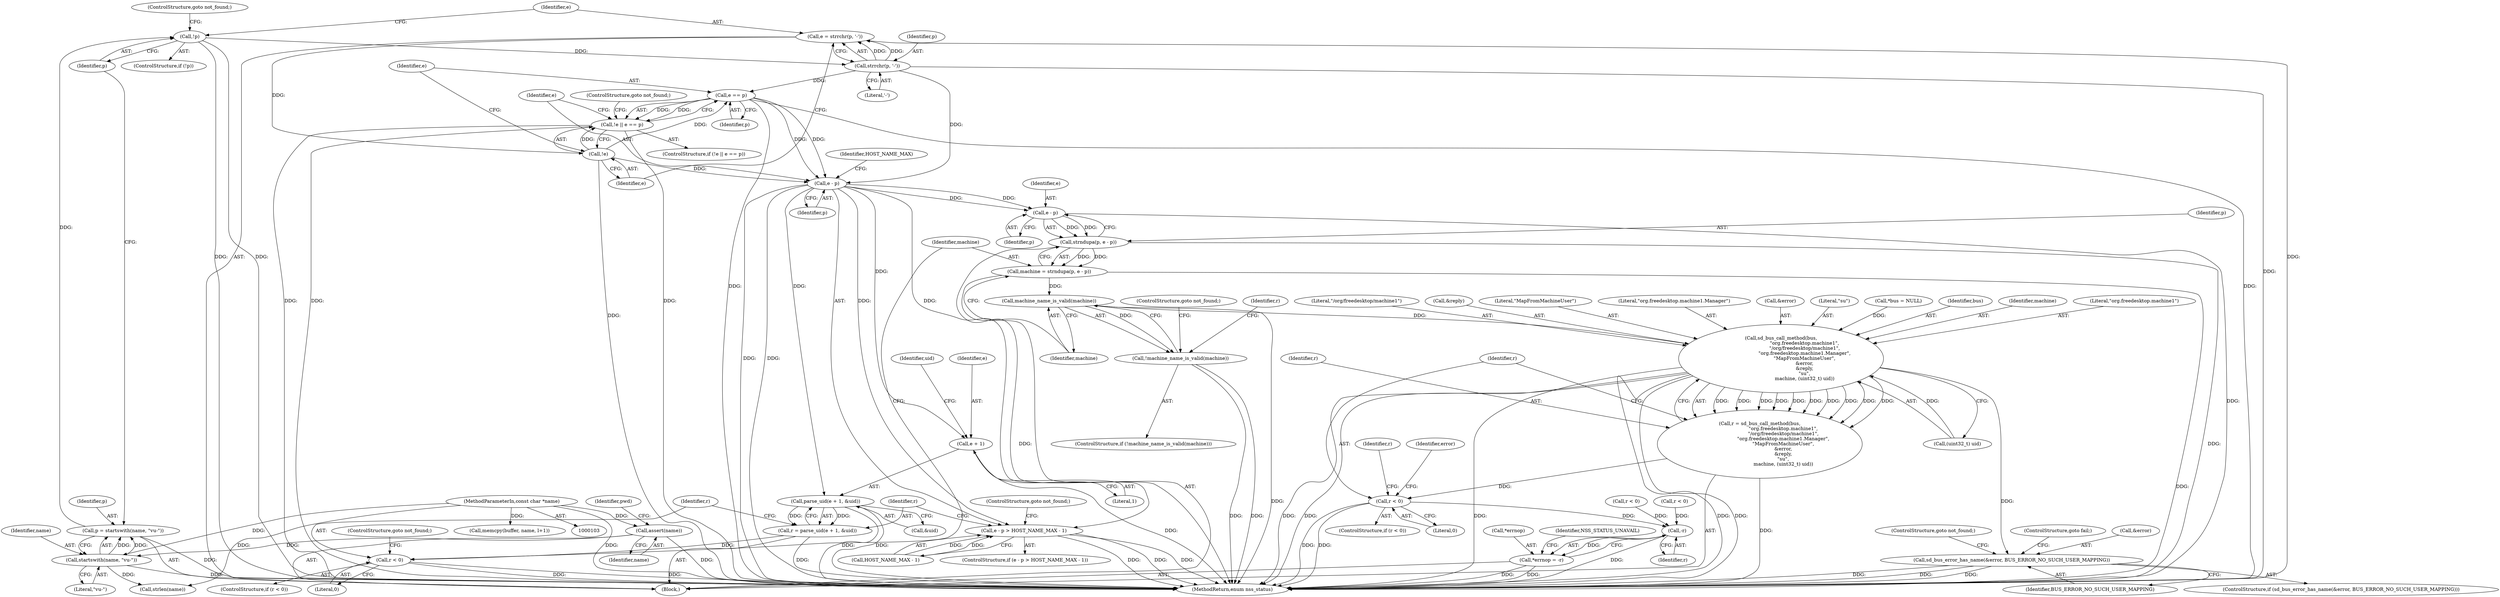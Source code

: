 digraph "0_systemd_cb31827d62066a04b02111df3052949fda4b6888_0@API" {
"1000142" [label="(Call,e = strrchr(p, '-'))"];
"1000144" [label="(Call,strrchr(p, '-'))"];
"1000139" [label="(Call,!p)"];
"1000133" [label="(Call,p = startswith(name, \"vu-\"))"];
"1000135" [label="(Call,startswith(name, \"vu-\"))"];
"1000129" [label="(Call,assert(name))"];
"1000104" [label="(MethodParameterIn,const char *name)"];
"1000149" [label="(Call,!e)"];
"1000148" [label="(Call,!e || e == p)"];
"1000151" [label="(Call,e == p)"];
"1000157" [label="(Call,e - p)"];
"1000156" [label="(Call,e - p > HOST_NAME_MAX - 1)"];
"1000166" [label="(Call,parse_uid(e + 1, &uid))"];
"1000164" [label="(Call,r = parse_uid(e + 1, &uid))"];
"1000173" [label="(Call,r < 0)"];
"1000167" [label="(Call,e + 1)"];
"1000181" [label="(Call,e - p)"];
"1000179" [label="(Call,strndupa(p, e - p))"];
"1000177" [label="(Call,machine = strndupa(p, e - p))"];
"1000186" [label="(Call,machine_name_is_valid(machine))"];
"1000185" [label="(Call,!machine_name_is_valid(machine))"];
"1000201" [label="(Call,sd_bus_call_method(bus,\n                               \"org.freedesktop.machine1\",\n                               \"/org/freedesktop/machine1\",\n                               \"org.freedesktop.machine1.Manager\",\n                               \"MapFromMachineUser\",\n                               &error,\n                               &reply,\n                               \"su\",\n                               machine, (uint32_t) uid))"];
"1000199" [label="(Call,r = sd_bus_call_method(bus,\n                               \"org.freedesktop.machine1\",\n                               \"/org/freedesktop/machine1\",\n                               \"org.freedesktop.machine1.Manager\",\n                               \"MapFromMachineUser\",\n                               &error,\n                               &reply,\n                               \"su\",\n                               machine, (uint32_t) uid))"];
"1000217" [label="(Call,r < 0)"];
"1000321" [label="(Call,-r)"];
"1000318" [label="(Call,*errnop = -r)"];
"1000222" [label="(Call,sd_bus_error_has_name(&error, BUS_ERROR_NO_SUCH_USER_MAPPING))"];
"1000227" [label="(ControlStructure,goto fail;)"];
"1000171" [label="(Identifier,uid)"];
"1000141" [label="(ControlStructure,goto not_found;)"];
"1000160" [label="(Call,HOST_NAME_MAX - 1)"];
"1000202" [label="(Identifier,bus)"];
"1000129" [label="(Call,assert(name))"];
"1000156" [label="(Call,e - p > HOST_NAME_MAX - 1)"];
"1000324" [label="(Identifier,NSS_STATUS_UNAVAIL)"];
"1000184" [label="(ControlStructure,if (!machine_name_is_valid(machine)))"];
"1000165" [label="(Identifier,r)"];
"1000152" [label="(Identifier,e)"];
"1000212" [label="(Identifier,machine)"];
"1000157" [label="(Call,e - p)"];
"1000218" [label="(Identifier,r)"];
"1000223" [label="(Call,&error)"];
"1000139" [label="(Call,!p)"];
"1000242" [label="(Call,strlen(name))"];
"1000159" [label="(Identifier,p)"];
"1000186" [label="(Call,machine_name_is_valid(machine))"];
"1000188" [label="(ControlStructure,goto not_found;)"];
"1000221" [label="(ControlStructure,if (sd_bus_error_has_name(&error, BUS_ERROR_NO_SUCH_USER_MAPPING)))"];
"1000187" [label="(Identifier,machine)"];
"1000200" [label="(Identifier,r)"];
"1000183" [label="(Identifier,p)"];
"1000138" [label="(ControlStructure,if (!p))"];
"1000225" [label="(Identifier,BUS_ERROR_NO_SUCH_USER_MAPPING)"];
"1000321" [label="(Call,-r)"];
"1000140" [label="(Identifier,p)"];
"1000154" [label="(ControlStructure,goto not_found;)"];
"1000172" [label="(ControlStructure,if (r < 0))"];
"1000203" [label="(Literal,\"org.freedesktop.machine1\")"];
"1000168" [label="(Identifier,e)"];
"1000181" [label="(Call,e - p)"];
"1000217" [label="(Call,r < 0)"];
"1000174" [label="(Identifier,r)"];
"1000204" [label="(Literal,\"/org/freedesktop/machine1\")"];
"1000137" [label="(Literal,\"vu-\")"];
"1000318" [label="(Call,*errnop = -r)"];
"1000176" [label="(ControlStructure,goto not_found;)"];
"1000147" [label="(ControlStructure,if (!e || e == p))"];
"1000146" [label="(Literal,'-')"];
"1000213" [label="(Call,(uint32_t) uid)"];
"1000224" [label="(Identifier,error)"];
"1000175" [label="(Literal,0)"];
"1000178" [label="(Identifier,machine)"];
"1000170" [label="(Call,&uid)"];
"1000161" [label="(Identifier,HOST_NAME_MAX)"];
"1000143" [label="(Identifier,e)"];
"1000166" [label="(Call,parse_uid(e + 1, &uid))"];
"1000173" [label="(Call,r < 0)"];
"1000222" [label="(Call,sd_bus_error_has_name(&error, BUS_ERROR_NO_SUCH_USER_MAPPING))"];
"1000134" [label="(Identifier,p)"];
"1000322" [label="(Identifier,r)"];
"1000169" [label="(Literal,1)"];
"1000236" [label="(Call,r < 0)"];
"1000144" [label="(Call,strrchr(p, '-'))"];
"1000150" [label="(Identifier,e)"];
"1000109" [label="(Block,)"];
"1000151" [label="(Call,e == p)"];
"1000153" [label="(Identifier,p)"];
"1000219" [label="(Literal,0)"];
"1000164" [label="(Call,r = parse_uid(e + 1, &uid))"];
"1000229" [label="(Identifier,r)"];
"1000177" [label="(Call,machine = strndupa(p, e - p))"];
"1000195" [label="(Call,r < 0)"];
"1000182" [label="(Identifier,e)"];
"1000257" [label="(Call,memcpy(buffer, name, l+1))"];
"1000132" [label="(Identifier,pwd)"];
"1000104" [label="(MethodParameterIn,const char *name)"];
"1000148" [label="(Call,!e || e == p)"];
"1000179" [label="(Call,strndupa(p, e - p))"];
"1000226" [label="(ControlStructure,goto not_found;)"];
"1000209" [label="(Call,&reply)"];
"1000145" [label="(Identifier,p)"];
"1000206" [label="(Literal,\"MapFromMachineUser\")"];
"1000142" [label="(Call,e = strrchr(p, '-'))"];
"1000135" [label="(Call,startswith(name, \"vu-\"))"];
"1000205" [label="(Literal,\"org.freedesktop.machine1.Manager\")"];
"1000325" [label="(MethodReturn,enum nss_status)"];
"1000207" [label="(Call,&error)"];
"1000185" [label="(Call,!machine_name_is_valid(machine))"];
"1000130" [label="(Identifier,name)"];
"1000149" [label="(Call,!e)"];
"1000201" [label="(Call,sd_bus_call_method(bus,\n                               \"org.freedesktop.machine1\",\n                               \"/org/freedesktop/machine1\",\n                               \"org.freedesktop.machine1.Manager\",\n                               \"MapFromMachineUser\",\n                               &error,\n                               &reply,\n                               \"su\",\n                               machine, (uint32_t) uid))"];
"1000211" [label="(Literal,\"su\")"];
"1000167" [label="(Call,e + 1)"];
"1000180" [label="(Identifier,p)"];
"1000119" [label="(Call,*bus = NULL)"];
"1000216" [label="(ControlStructure,if (r < 0))"];
"1000163" [label="(ControlStructure,goto not_found;)"];
"1000190" [label="(Identifier,r)"];
"1000136" [label="(Identifier,name)"];
"1000155" [label="(ControlStructure,if (e - p > HOST_NAME_MAX - 1))"];
"1000133" [label="(Call,p = startswith(name, \"vu-\"))"];
"1000158" [label="(Identifier,e)"];
"1000319" [label="(Call,*errnop)"];
"1000199" [label="(Call,r = sd_bus_call_method(bus,\n                               \"org.freedesktop.machine1\",\n                               \"/org/freedesktop/machine1\",\n                               \"org.freedesktop.machine1.Manager\",\n                               \"MapFromMachineUser\",\n                               &error,\n                               &reply,\n                               \"su\",\n                               machine, (uint32_t) uid))"];
"1000142" -> "1000109"  [label="AST: "];
"1000142" -> "1000144"  [label="CFG: "];
"1000143" -> "1000142"  [label="AST: "];
"1000144" -> "1000142"  [label="AST: "];
"1000150" -> "1000142"  [label="CFG: "];
"1000142" -> "1000325"  [label="DDG: "];
"1000144" -> "1000142"  [label="DDG: "];
"1000144" -> "1000142"  [label="DDG: "];
"1000142" -> "1000149"  [label="DDG: "];
"1000144" -> "1000146"  [label="CFG: "];
"1000145" -> "1000144"  [label="AST: "];
"1000146" -> "1000144"  [label="AST: "];
"1000144" -> "1000325"  [label="DDG: "];
"1000139" -> "1000144"  [label="DDG: "];
"1000144" -> "1000151"  [label="DDG: "];
"1000144" -> "1000157"  [label="DDG: "];
"1000139" -> "1000138"  [label="AST: "];
"1000139" -> "1000140"  [label="CFG: "];
"1000140" -> "1000139"  [label="AST: "];
"1000141" -> "1000139"  [label="CFG: "];
"1000143" -> "1000139"  [label="CFG: "];
"1000139" -> "1000325"  [label="DDG: "];
"1000139" -> "1000325"  [label="DDG: "];
"1000133" -> "1000139"  [label="DDG: "];
"1000133" -> "1000109"  [label="AST: "];
"1000133" -> "1000135"  [label="CFG: "];
"1000134" -> "1000133"  [label="AST: "];
"1000135" -> "1000133"  [label="AST: "];
"1000140" -> "1000133"  [label="CFG: "];
"1000133" -> "1000325"  [label="DDG: "];
"1000135" -> "1000133"  [label="DDG: "];
"1000135" -> "1000133"  [label="DDG: "];
"1000135" -> "1000137"  [label="CFG: "];
"1000136" -> "1000135"  [label="AST: "];
"1000137" -> "1000135"  [label="AST: "];
"1000135" -> "1000325"  [label="DDG: "];
"1000129" -> "1000135"  [label="DDG: "];
"1000104" -> "1000135"  [label="DDG: "];
"1000135" -> "1000242"  [label="DDG: "];
"1000129" -> "1000109"  [label="AST: "];
"1000129" -> "1000130"  [label="CFG: "];
"1000130" -> "1000129"  [label="AST: "];
"1000132" -> "1000129"  [label="CFG: "];
"1000129" -> "1000325"  [label="DDG: "];
"1000104" -> "1000129"  [label="DDG: "];
"1000104" -> "1000103"  [label="AST: "];
"1000104" -> "1000325"  [label="DDG: "];
"1000104" -> "1000242"  [label="DDG: "];
"1000104" -> "1000257"  [label="DDG: "];
"1000149" -> "1000148"  [label="AST: "];
"1000149" -> "1000150"  [label="CFG: "];
"1000150" -> "1000149"  [label="AST: "];
"1000152" -> "1000149"  [label="CFG: "];
"1000148" -> "1000149"  [label="CFG: "];
"1000149" -> "1000325"  [label="DDG: "];
"1000149" -> "1000148"  [label="DDG: "];
"1000149" -> "1000151"  [label="DDG: "];
"1000149" -> "1000157"  [label="DDG: "];
"1000148" -> "1000147"  [label="AST: "];
"1000148" -> "1000151"  [label="CFG: "];
"1000151" -> "1000148"  [label="AST: "];
"1000154" -> "1000148"  [label="CFG: "];
"1000158" -> "1000148"  [label="CFG: "];
"1000148" -> "1000325"  [label="DDG: "];
"1000148" -> "1000325"  [label="DDG: "];
"1000148" -> "1000325"  [label="DDG: "];
"1000151" -> "1000148"  [label="DDG: "];
"1000151" -> "1000148"  [label="DDG: "];
"1000151" -> "1000153"  [label="CFG: "];
"1000152" -> "1000151"  [label="AST: "];
"1000153" -> "1000151"  [label="AST: "];
"1000151" -> "1000325"  [label="DDG: "];
"1000151" -> "1000325"  [label="DDG: "];
"1000151" -> "1000157"  [label="DDG: "];
"1000151" -> "1000157"  [label="DDG: "];
"1000157" -> "1000156"  [label="AST: "];
"1000157" -> "1000159"  [label="CFG: "];
"1000158" -> "1000157"  [label="AST: "];
"1000159" -> "1000157"  [label="AST: "];
"1000161" -> "1000157"  [label="CFG: "];
"1000157" -> "1000325"  [label="DDG: "];
"1000157" -> "1000325"  [label="DDG: "];
"1000157" -> "1000156"  [label="DDG: "];
"1000157" -> "1000156"  [label="DDG: "];
"1000157" -> "1000166"  [label="DDG: "];
"1000157" -> "1000167"  [label="DDG: "];
"1000157" -> "1000181"  [label="DDG: "];
"1000157" -> "1000181"  [label="DDG: "];
"1000156" -> "1000155"  [label="AST: "];
"1000156" -> "1000160"  [label="CFG: "];
"1000160" -> "1000156"  [label="AST: "];
"1000163" -> "1000156"  [label="CFG: "];
"1000165" -> "1000156"  [label="CFG: "];
"1000156" -> "1000325"  [label="DDG: "];
"1000156" -> "1000325"  [label="DDG: "];
"1000156" -> "1000325"  [label="DDG: "];
"1000160" -> "1000156"  [label="DDG: "];
"1000160" -> "1000156"  [label="DDG: "];
"1000166" -> "1000164"  [label="AST: "];
"1000166" -> "1000170"  [label="CFG: "];
"1000167" -> "1000166"  [label="AST: "];
"1000170" -> "1000166"  [label="AST: "];
"1000164" -> "1000166"  [label="CFG: "];
"1000166" -> "1000325"  [label="DDG: "];
"1000166" -> "1000325"  [label="DDG: "];
"1000166" -> "1000164"  [label="DDG: "];
"1000166" -> "1000164"  [label="DDG: "];
"1000164" -> "1000109"  [label="AST: "];
"1000165" -> "1000164"  [label="AST: "];
"1000174" -> "1000164"  [label="CFG: "];
"1000164" -> "1000325"  [label="DDG: "];
"1000164" -> "1000173"  [label="DDG: "];
"1000173" -> "1000172"  [label="AST: "];
"1000173" -> "1000175"  [label="CFG: "];
"1000174" -> "1000173"  [label="AST: "];
"1000175" -> "1000173"  [label="AST: "];
"1000176" -> "1000173"  [label="CFG: "];
"1000178" -> "1000173"  [label="CFG: "];
"1000173" -> "1000325"  [label="DDG: "];
"1000173" -> "1000325"  [label="DDG: "];
"1000167" -> "1000169"  [label="CFG: "];
"1000168" -> "1000167"  [label="AST: "];
"1000169" -> "1000167"  [label="AST: "];
"1000171" -> "1000167"  [label="CFG: "];
"1000167" -> "1000325"  [label="DDG: "];
"1000181" -> "1000179"  [label="AST: "];
"1000181" -> "1000183"  [label="CFG: "];
"1000182" -> "1000181"  [label="AST: "];
"1000183" -> "1000181"  [label="AST: "];
"1000179" -> "1000181"  [label="CFG: "];
"1000181" -> "1000325"  [label="DDG: "];
"1000181" -> "1000179"  [label="DDG: "];
"1000181" -> "1000179"  [label="DDG: "];
"1000179" -> "1000177"  [label="AST: "];
"1000180" -> "1000179"  [label="AST: "];
"1000177" -> "1000179"  [label="CFG: "];
"1000179" -> "1000325"  [label="DDG: "];
"1000179" -> "1000325"  [label="DDG: "];
"1000179" -> "1000177"  [label="DDG: "];
"1000179" -> "1000177"  [label="DDG: "];
"1000177" -> "1000109"  [label="AST: "];
"1000178" -> "1000177"  [label="AST: "];
"1000187" -> "1000177"  [label="CFG: "];
"1000177" -> "1000325"  [label="DDG: "];
"1000177" -> "1000186"  [label="DDG: "];
"1000186" -> "1000185"  [label="AST: "];
"1000186" -> "1000187"  [label="CFG: "];
"1000187" -> "1000186"  [label="AST: "];
"1000185" -> "1000186"  [label="CFG: "];
"1000186" -> "1000325"  [label="DDG: "];
"1000186" -> "1000185"  [label="DDG: "];
"1000186" -> "1000201"  [label="DDG: "];
"1000185" -> "1000184"  [label="AST: "];
"1000188" -> "1000185"  [label="CFG: "];
"1000190" -> "1000185"  [label="CFG: "];
"1000185" -> "1000325"  [label="DDG: "];
"1000185" -> "1000325"  [label="DDG: "];
"1000201" -> "1000199"  [label="AST: "];
"1000201" -> "1000213"  [label="CFG: "];
"1000202" -> "1000201"  [label="AST: "];
"1000203" -> "1000201"  [label="AST: "];
"1000204" -> "1000201"  [label="AST: "];
"1000205" -> "1000201"  [label="AST: "];
"1000206" -> "1000201"  [label="AST: "];
"1000207" -> "1000201"  [label="AST: "];
"1000209" -> "1000201"  [label="AST: "];
"1000211" -> "1000201"  [label="AST: "];
"1000212" -> "1000201"  [label="AST: "];
"1000213" -> "1000201"  [label="AST: "];
"1000199" -> "1000201"  [label="CFG: "];
"1000201" -> "1000325"  [label="DDG: "];
"1000201" -> "1000325"  [label="DDG: "];
"1000201" -> "1000325"  [label="DDG: "];
"1000201" -> "1000325"  [label="DDG: "];
"1000201" -> "1000325"  [label="DDG: "];
"1000201" -> "1000199"  [label="DDG: "];
"1000201" -> "1000199"  [label="DDG: "];
"1000201" -> "1000199"  [label="DDG: "];
"1000201" -> "1000199"  [label="DDG: "];
"1000201" -> "1000199"  [label="DDG: "];
"1000201" -> "1000199"  [label="DDG: "];
"1000201" -> "1000199"  [label="DDG: "];
"1000201" -> "1000199"  [label="DDG: "];
"1000201" -> "1000199"  [label="DDG: "];
"1000201" -> "1000199"  [label="DDG: "];
"1000119" -> "1000201"  [label="DDG: "];
"1000213" -> "1000201"  [label="DDG: "];
"1000201" -> "1000222"  [label="DDG: "];
"1000199" -> "1000109"  [label="AST: "];
"1000200" -> "1000199"  [label="AST: "];
"1000218" -> "1000199"  [label="CFG: "];
"1000199" -> "1000325"  [label="DDG: "];
"1000199" -> "1000217"  [label="DDG: "];
"1000217" -> "1000216"  [label="AST: "];
"1000217" -> "1000219"  [label="CFG: "];
"1000218" -> "1000217"  [label="AST: "];
"1000219" -> "1000217"  [label="AST: "];
"1000224" -> "1000217"  [label="CFG: "];
"1000229" -> "1000217"  [label="CFG: "];
"1000217" -> "1000325"  [label="DDG: "];
"1000217" -> "1000325"  [label="DDG: "];
"1000217" -> "1000321"  [label="DDG: "];
"1000321" -> "1000318"  [label="AST: "];
"1000321" -> "1000322"  [label="CFG: "];
"1000322" -> "1000321"  [label="AST: "];
"1000318" -> "1000321"  [label="CFG: "];
"1000321" -> "1000325"  [label="DDG: "];
"1000321" -> "1000318"  [label="DDG: "];
"1000236" -> "1000321"  [label="DDG: "];
"1000195" -> "1000321"  [label="DDG: "];
"1000318" -> "1000109"  [label="AST: "];
"1000319" -> "1000318"  [label="AST: "];
"1000324" -> "1000318"  [label="CFG: "];
"1000318" -> "1000325"  [label="DDG: "];
"1000318" -> "1000325"  [label="DDG: "];
"1000222" -> "1000221"  [label="AST: "];
"1000222" -> "1000225"  [label="CFG: "];
"1000223" -> "1000222"  [label="AST: "];
"1000225" -> "1000222"  [label="AST: "];
"1000226" -> "1000222"  [label="CFG: "];
"1000227" -> "1000222"  [label="CFG: "];
"1000222" -> "1000325"  [label="DDG: "];
"1000222" -> "1000325"  [label="DDG: "];
"1000222" -> "1000325"  [label="DDG: "];
}
